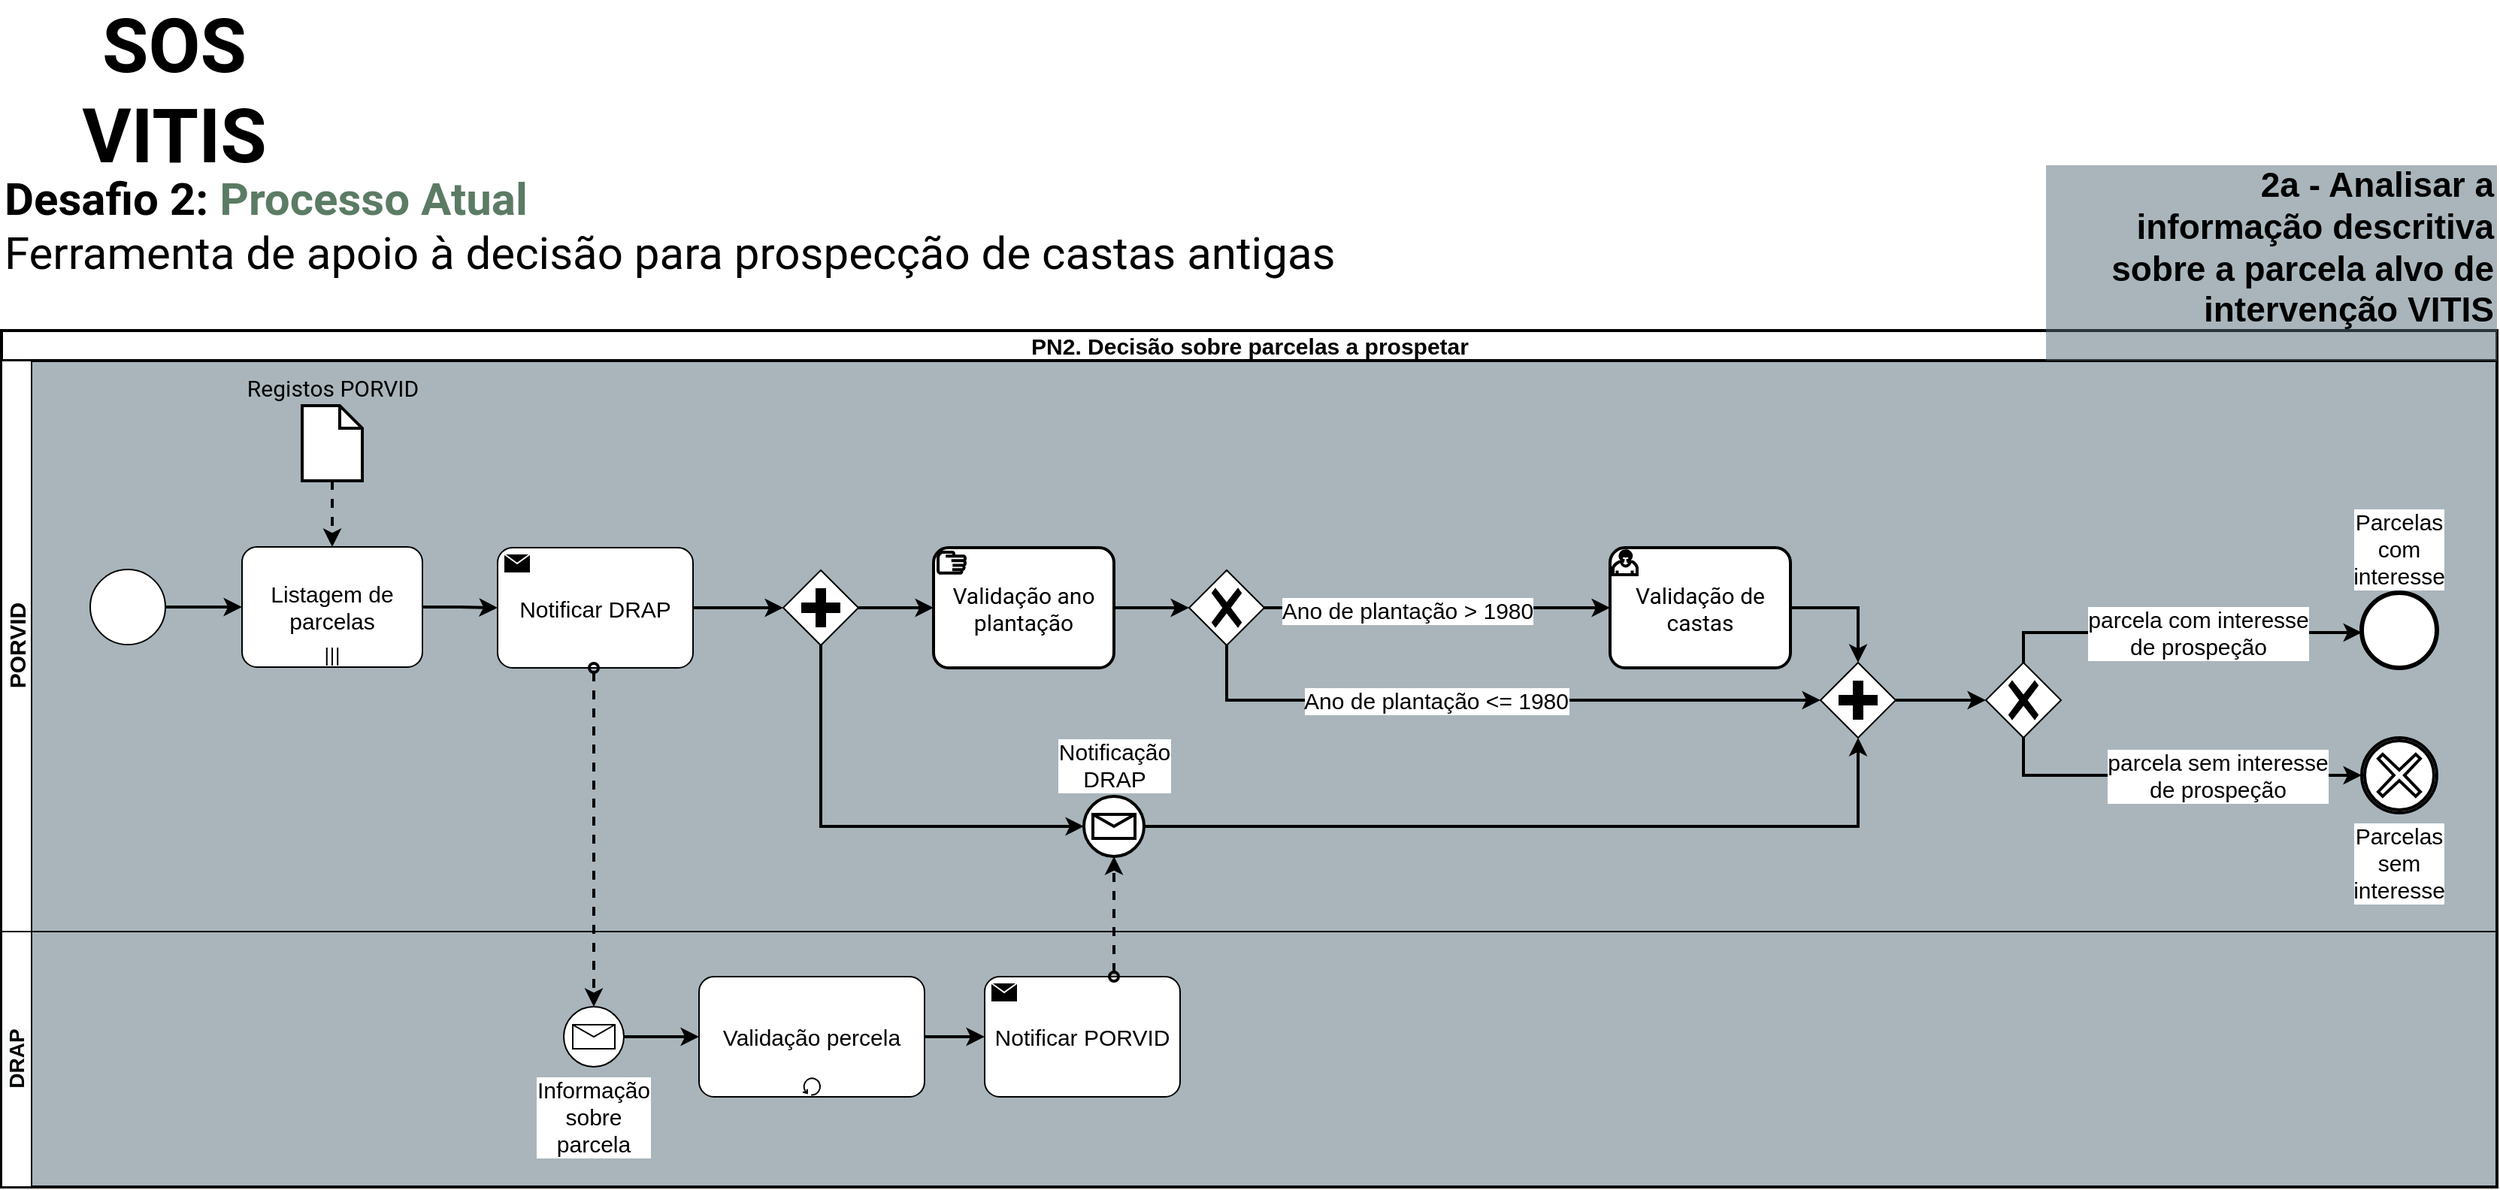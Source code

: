 <mxfile compressed="false" version="15.8.7" type="device">
  <diagram id="prtHgNgQTEPvFCAcTncT" name="Processos Alto Nível">
    <mxGraphModel dx="3108" dy="1814" grid="1" gridSize="10" guides="1" tooltips="1" connect="1" arrows="1" fold="1" page="1" pageScale="1" pageWidth="827" pageHeight="1169" math="0" shadow="0">
      <root>
        <mxCell id="0" />
        <mxCell id="1" parent="0" />
        <mxCell id="S9uaVLwE42Bdewrq16Cx-61" value="" style="rounded=0;whiteSpace=wrap;html=1;labelBackgroundColor=none;fontSize=20;strokeWidth=2;fillColor=#546d78;gradientDirection=south;dashed=1;strokeColor=none;opacity=50;" parent="1" vertex="1">
          <mxGeometry x="60" y="260" width="1640" height="550" as="geometry" />
        </mxCell>
        <mxCell id="NLFkMVxidJrpuLbfi5vq-1" value="&lt;b&gt;Desafio 2: &lt;font color=&quot;#5b7b65&quot;&gt;Processo Atual&lt;/font&gt;&lt;/b&gt;&lt;br&gt;Ferramenta de apoio à decisão para prospecção de castas antigas" style="text;html=1;strokeColor=none;fillColor=none;align=left;verticalAlign=middle;whiteSpace=wrap;rounded=0;fontSize=30;fontFamily=Roboto;fontSource=https%3A%2F%2Ffonts.googleapis.com%2Fcss%3Ffamily%3DRoboto;" parent="1" vertex="1">
          <mxGeometry x="40" y="120" width="1060" height="100" as="geometry" />
        </mxCell>
        <mxCell id="8Ae6zeDYgx-UutW48Nks-54" value="&lt;font style=&quot;font-size: 50px;&quot;&gt;&lt;b style=&quot;font-size: 50px;&quot;&gt;SOS VITIS&lt;/b&gt;&lt;/font&gt;" style="text;html=1;strokeColor=none;fillColor=none;align=center;verticalAlign=middle;whiteSpace=wrap;rounded=0;fontFamily=Roboto;fontSize=50;fontColor=#000000;fontSource=https%3A%2F%2Ffonts.googleapis.com%2Fcss%3Ffamily%3DRoboto;" parent="1" vertex="1">
          <mxGeometry x="40" y="40" width="230" height="80" as="geometry" />
        </mxCell>
        <mxCell id="S9uaVLwE42Bdewrq16Cx-104" value="&lt;span style=&quot;font-size: 15px ; background-color: rgb(255 , 255 , 255)&quot;&gt;PN2.&amp;nbsp;&lt;/span&gt;&lt;span style=&quot;font-size: 15px&quot;&gt;Decisão sobre parcelas a prospetar&lt;/span&gt;" style="swimlane;html=1;childLayout=stackLayout;resizeParent=1;resizeParentMax=0;horizontal=1;startSize=20;horizontalStack=0;strokeWidth=2;" parent="1" vertex="1">
          <mxGeometry x="40" y="240" width="1660" height="570" as="geometry">
            <mxRectangle x="40" y="1730" width="250" height="20" as="alternateBounds" />
          </mxGeometry>
        </mxCell>
        <mxCell id="S9uaVLwE42Bdewrq16Cx-105" value="&lt;span style=&quot;font-size: 15px&quot;&gt;PORVID&lt;/span&gt;" style="swimlane;html=1;startSize=20;horizontal=0;" parent="S9uaVLwE42Bdewrq16Cx-104" vertex="1">
          <mxGeometry y="20" width="1660" height="380" as="geometry" />
        </mxCell>
        <mxCell id="S9uaVLwE42Bdewrq16Cx-106" style="edgeStyle=orthogonalEdgeStyle;rounded=0;orthogonalLoop=1;jettySize=auto;html=1;fontSize=15;endArrow=classic;endFill=1;strokeWidth=2;" parent="S9uaVLwE42Bdewrq16Cx-105" source="S9uaVLwE42Bdewrq16Cx-107" target="S9uaVLwE42Bdewrq16Cx-113" edge="1">
          <mxGeometry relative="1" as="geometry" />
        </mxCell>
        <mxCell id="S9uaVLwE42Bdewrq16Cx-107" value="" style="points=[[0.145,0.145,0],[0.5,0,0],[0.855,0.145,0],[1,0.5,0],[0.855,0.855,0],[0.5,1,0],[0.145,0.855,0],[0,0.5,0]];shape=mxgraph.bpmn.event;html=1;verticalLabelPosition=bottom;labelBackgroundColor=#ffffff;verticalAlign=top;align=center;perimeter=ellipsePerimeter;outlineConnect=0;aspect=fixed;outline=standard;symbol=general;" parent="S9uaVLwE42Bdewrq16Cx-105" vertex="1">
          <mxGeometry x="59" y="139" width="50" height="50" as="geometry" />
        </mxCell>
        <mxCell id="S9uaVLwE42Bdewrq16Cx-112" style="edgeStyle=orthogonalEdgeStyle;rounded=0;orthogonalLoop=1;jettySize=auto;html=1;strokeWidth=2;" parent="S9uaVLwE42Bdewrq16Cx-105" source="S9uaVLwE42Bdewrq16Cx-113" target="S9uaVLwE42Bdewrq16Cx-120" edge="1">
          <mxGeometry relative="1" as="geometry" />
        </mxCell>
        <mxCell id="S9uaVLwE42Bdewrq16Cx-113" value="Listagem de parcelas" style="points=[[0.25,0,0],[0.5,0,0],[0.75,0,0],[1,0.25,0],[1,0.5,0],[1,0.75,0],[0.75,1,0],[0.5,1,0],[0.25,1,0],[0,0.75,0],[0,0.5,0],[0,0.25,0]];shape=mxgraph.bpmn.task;whiteSpace=wrap;rectStyle=rounded;size=10;taskMarker=abstract;isLoopMultiParallel=1;fontSize=15;" parent="S9uaVLwE42Bdewrq16Cx-105" vertex="1">
          <mxGeometry x="160" y="124" width="120" height="80" as="geometry" />
        </mxCell>
        <mxCell id="S9uaVLwE42Bdewrq16Cx-114" style="edgeStyle=orthogonalEdgeStyle;rounded=0;orthogonalLoop=1;jettySize=auto;html=1;strokeWidth=2;" parent="S9uaVLwE42Bdewrq16Cx-105" source="S9uaVLwE42Bdewrq16Cx-115" target="S9uaVLwE42Bdewrq16Cx-122" edge="1">
          <mxGeometry relative="1" as="geometry">
            <mxPoint x="810" y="590" as="targetPoint" />
          </mxGeometry>
        </mxCell>
        <mxCell id="S9uaVLwE42Bdewrq16Cx-115" value="Notificação&lt;br&gt;DRAP" style="points=[[0.145,0.145,0],[0.5,0,0],[0.855,0.145,0],[1,0.5,0],[0.855,0.855,0],[0.5,1,0],[0.145,0.855,0],[0,0.5,0]];shape=mxgraph.bpmn.event;html=1;verticalLabelPosition=top;labelBackgroundColor=#ffffff;verticalAlign=bottom;align=center;perimeter=ellipsePerimeter;outlineConnect=0;aspect=fixed;outline=standard;symbol=message;fontSize=15;strokeWidth=2;labelPosition=center;" parent="S9uaVLwE42Bdewrq16Cx-105" vertex="1">
          <mxGeometry x="720" y="290" width="40" height="40" as="geometry" />
        </mxCell>
        <mxCell id="S9uaVLwE42Bdewrq16Cx-117" style="edgeStyle=orthogonalEdgeStyle;rounded=0;orthogonalLoop=1;jettySize=auto;html=1;strokeWidth=2;" parent="S9uaVLwE42Bdewrq16Cx-105" source="S9uaVLwE42Bdewrq16Cx-118" target="S9uaVLwE42Bdewrq16Cx-115" edge="1">
          <mxGeometry relative="1" as="geometry">
            <Array as="points">
              <mxPoint x="545" y="310" />
            </Array>
          </mxGeometry>
        </mxCell>
        <mxCell id="S9uaVLwE42Bdewrq16Cx-118" value="" style="points=[[0.25,0.25,0],[0.5,0,0],[0.75,0.25,0],[1,0.5,0],[0.75,0.75,0],[0.5,1,0],[0.25,0.75,0],[0,0.5,0]];shape=mxgraph.bpmn.gateway2;html=1;verticalLabelPosition=bottom;labelBackgroundColor=#ffffff;verticalAlign=top;align=center;perimeter=rhombusPerimeter;outlineConnect=0;outline=none;symbol=none;gwType=parallel;labelBorderColor=none;" parent="S9uaVLwE42Bdewrq16Cx-105" vertex="1">
          <mxGeometry x="520" y="139.5" width="50" height="50" as="geometry" />
        </mxCell>
        <mxCell id="S9uaVLwE42Bdewrq16Cx-119" style="edgeStyle=orthogonalEdgeStyle;rounded=0;orthogonalLoop=1;jettySize=auto;html=1;strokeWidth=2;" parent="S9uaVLwE42Bdewrq16Cx-105" source="S9uaVLwE42Bdewrq16Cx-120" target="S9uaVLwE42Bdewrq16Cx-118" edge="1">
          <mxGeometry relative="1" as="geometry" />
        </mxCell>
        <mxCell id="S9uaVLwE42Bdewrq16Cx-120" value="Notificar DRAP" style="points=[[0.25,0,0],[0.5,0,0],[0.75,0,0],[1,0.25,0],[1,0.5,0],[1,0.75,0],[0.75,1,0],[0.5,1,0],[0.25,1,0],[0,0.75,0],[0,0.5,0],[0,0.25,0]];shape=mxgraph.bpmn.task;whiteSpace=wrap;rectStyle=rounded;size=10;taskMarker=send;rounded=0;shadow=0;glass=0;sketch=0;fontSize=15;align=center;verticalAlign=middle;html=1;" parent="S9uaVLwE42Bdewrq16Cx-105" vertex="1">
          <mxGeometry x="330" y="124.5" width="130" height="80" as="geometry" />
        </mxCell>
        <mxCell id="S9uaVLwE42Bdewrq16Cx-121" style="edgeStyle=orthogonalEdgeStyle;rounded=0;orthogonalLoop=1;jettySize=auto;html=1;strokeWidth=2;" parent="S9uaVLwE42Bdewrq16Cx-105" source="S9uaVLwE42Bdewrq16Cx-122" target="S9uaVLwE42Bdewrq16Cx-123" edge="1">
          <mxGeometry relative="1" as="geometry" />
        </mxCell>
        <mxCell id="S9uaVLwE42Bdewrq16Cx-122" value="" style="points=[[0.25,0.25,0],[0.5,0,0],[0.75,0.25,0],[1,0.5,0],[0.75,0.75,0],[0.5,1,0],[0.25,0.75,0],[0,0.5,0]];shape=mxgraph.bpmn.gateway2;html=1;verticalLabelPosition=bottom;labelBackgroundColor=#ffffff;verticalAlign=top;align=center;perimeter=rhombusPerimeter;outlineConnect=0;outline=none;symbol=none;gwType=parallel;labelBorderColor=none;" parent="S9uaVLwE42Bdewrq16Cx-105" vertex="1">
          <mxGeometry x="1210" y="201" width="50" height="50" as="geometry" />
        </mxCell>
        <mxCell id="S9uaVLwE42Bdewrq16Cx-123" value="" style="points=[[0.25,0.25,0],[0.5,0,0],[0.75,0.25,0],[1,0.5,0],[0.75,0.75,0],[0.5,1,0],[0.25,0.75,0],[0,0.5,0]];shape=mxgraph.bpmn.gateway2;html=1;verticalLabelPosition=bottom;labelBackgroundColor=#ffffff;verticalAlign=top;align=center;perimeter=rhombusPerimeter;outlineConnect=0;outline=none;symbol=none;gwType=exclusive;rounded=0;shadow=0;glass=0;sketch=0;fontSize=15;" parent="S9uaVLwE42Bdewrq16Cx-105" vertex="1">
          <mxGeometry x="1320" y="201" width="50" height="50" as="geometry" />
        </mxCell>
        <mxCell id="S9uaVLwE42Bdewrq16Cx-124" style="edgeStyle=orthogonalEdgeStyle;rounded=0;orthogonalLoop=1;jettySize=auto;html=1;fontSize=15;endArrow=classic;endFill=1;strokeWidth=2;" parent="S9uaVLwE42Bdewrq16Cx-105" source="S9uaVLwE42Bdewrq16Cx-123" target="S9uaVLwE42Bdewrq16Cx-137" edge="1">
          <mxGeometry relative="1" as="geometry">
            <mxPoint x="1718" y="330" as="targetPoint" />
            <Array as="points">
              <mxPoint x="1345" y="276" />
            </Array>
          </mxGeometry>
        </mxCell>
        <mxCell id="S9uaVLwE42Bdewrq16Cx-125" value="parcela sem interesse&lt;br&gt;de prospeção" style="edgeLabel;html=1;align=center;verticalAlign=middle;resizable=0;points=[];fontSize=15;" parent="S9uaVLwE42Bdewrq16Cx-124" vertex="1" connectable="0">
          <mxGeometry x="0.146" y="6" relative="1" as="geometry">
            <mxPoint x="10" y="6" as="offset" />
          </mxGeometry>
        </mxCell>
        <mxCell id="S9uaVLwE42Bdewrq16Cx-126" value="parcela com interesse&lt;br&gt;de prospeção" style="edgeStyle=orthogonalEdgeStyle;rounded=0;orthogonalLoop=1;jettySize=auto;html=1;fontSize=15;endArrow=classic;endFill=1;strokeWidth=2;" parent="S9uaVLwE42Bdewrq16Cx-105" source="S9uaVLwE42Bdewrq16Cx-123" target="S9uaVLwE42Bdewrq16Cx-136" edge="1">
          <mxGeometry x="0.102" relative="1" as="geometry">
            <Array as="points">
              <mxPoint x="1345" y="181" />
            </Array>
            <mxPoint x="1610.0" y="181" as="targetPoint" />
            <mxPoint x="1" as="offset" />
          </mxGeometry>
        </mxCell>
        <mxCell id="S9uaVLwE42Bdewrq16Cx-127" value="" style="points=[[0.25,0.25,0],[0.5,0,0],[0.75,0.25,0],[1,0.5,0],[0.75,0.75,0],[0.5,1,0],[0.25,0.75,0],[0,0.5,0]];shape=mxgraph.bpmn.gateway2;html=1;verticalLabelPosition=bottom;labelBackgroundColor=#ffffff;verticalAlign=top;align=center;perimeter=rhombusPerimeter;outlineConnect=0;outline=none;symbol=none;gwType=exclusive;rounded=0;shadow=0;glass=0;sketch=0;fontSize=15;" parent="S9uaVLwE42Bdewrq16Cx-105" vertex="1">
          <mxGeometry x="790" y="139.5" width="50" height="50" as="geometry" />
        </mxCell>
        <mxCell id="S9uaVLwE42Bdewrq16Cx-128" style="edgeStyle=orthogonalEdgeStyle;rounded=0;orthogonalLoop=1;jettySize=auto;html=1;strokeWidth=2;" parent="S9uaVLwE42Bdewrq16Cx-105" source="S9uaVLwE42Bdewrq16Cx-154" target="S9uaVLwE42Bdewrq16Cx-122" edge="1">
          <mxGeometry relative="1" as="geometry">
            <Array as="points">
              <mxPoint x="1235" y="164" />
            </Array>
            <mxPoint x="1191" y="164.5" as="sourcePoint" />
          </mxGeometry>
        </mxCell>
        <mxCell id="S9uaVLwE42Bdewrq16Cx-130" style="edgeStyle=orthogonalEdgeStyle;rounded=0;orthogonalLoop=1;jettySize=auto;html=1;endArrow=classic;endFill=1;strokeWidth=2;" parent="S9uaVLwE42Bdewrq16Cx-105" source="S9uaVLwE42Bdewrq16Cx-127" target="S9uaVLwE42Bdewrq16Cx-122" edge="1">
          <mxGeometry relative="1" as="geometry">
            <mxPoint x="1220" y="310.5" as="targetPoint" />
            <Array as="points">
              <mxPoint x="815" y="226" />
            </Array>
          </mxGeometry>
        </mxCell>
        <mxCell id="S9uaVLwE42Bdewrq16Cx-131" value="&lt;span style=&quot;font-size: 15px&quot;&gt;Ano de plantação &amp;lt;= 1980&lt;/span&gt;" style="edgeLabel;html=1;align=center;verticalAlign=middle;resizable=0;points=[];" parent="S9uaVLwE42Bdewrq16Cx-130" vertex="1" connectable="0">
          <mxGeometry x="0.055" y="-2" relative="1" as="geometry">
            <mxPoint x="-52" y="-2" as="offset" />
          </mxGeometry>
        </mxCell>
        <mxCell id="S9uaVLwE42Bdewrq16Cx-134" style="edgeStyle=orthogonalEdgeStyle;rounded=0;orthogonalLoop=1;jettySize=auto;html=1;endArrow=classic;endFill=1;strokeWidth=2;" parent="S9uaVLwE42Bdewrq16Cx-105" source="S9uaVLwE42Bdewrq16Cx-127" target="S9uaVLwE42Bdewrq16Cx-154" edge="1">
          <mxGeometry relative="1" as="geometry">
            <mxPoint x="1071" y="130" as="targetPoint" />
            <Array as="points" />
          </mxGeometry>
        </mxCell>
        <mxCell id="S9uaVLwE42Bdewrq16Cx-135" value="&lt;font style=&quot;font-size: 15px&quot;&gt;Ano de plantação &amp;gt; 1980&lt;/font&gt;" style="edgeLabel;html=1;align=center;verticalAlign=middle;resizable=0;points=[];" parent="S9uaVLwE42Bdewrq16Cx-134" vertex="1" connectable="0">
          <mxGeometry x="-0.429" y="2" relative="1" as="geometry">
            <mxPoint x="29" y="3" as="offset" />
          </mxGeometry>
        </mxCell>
        <mxCell id="S9uaVLwE42Bdewrq16Cx-136" value="Parcelas com interesse" style="points=[[0.145,0.145,0],[0.5,0,0],[0.855,0.145,0],[1,0.5,0],[0.855,0.855,0],[0.5,1,0],[0.145,0.855,0],[0,0.5,0]];shape=mxgraph.bpmn.event;html=1;verticalLabelPosition=top;labelBackgroundColor=#ffffff;verticalAlign=bottom;align=center;perimeter=ellipsePerimeter;outlineConnect=0;aspect=fixed;outline=end;symbol=terminate2;rounded=0;shadow=0;glass=0;sketch=0;fontSize=15;labelBorderColor=none;whiteSpace=wrap;labelPosition=center;" parent="S9uaVLwE42Bdewrq16Cx-105" vertex="1">
          <mxGeometry x="1570" y="154.5" width="50" height="50" as="geometry" />
        </mxCell>
        <mxCell id="S9uaVLwE42Bdewrq16Cx-137" value="Parcelas sem interesse" style="points=[[0.145,0.145,0],[0.5,0,0],[0.855,0.145,0],[1,0.5,0],[0.855,0.855,0],[0.5,1,0],[0.145,0.855,0],[0,0.5,0]];shape=mxgraph.bpmn.event;html=1;verticalLabelPosition=bottom;labelBackgroundColor=#ffffff;verticalAlign=top;align=center;perimeter=ellipsePerimeter;outlineConnect=0;aspect=fixed;outline=boundInt;symbol=cancel;fontSize=15;strokeWidth=2;whiteSpace=wrap;" parent="S9uaVLwE42Bdewrq16Cx-105" vertex="1">
          <mxGeometry x="1570" y="251" width="50" height="50" as="geometry" />
        </mxCell>
        <mxCell id="S9uaVLwE42Bdewrq16Cx-154" value="Validação de castas" style="points=[[0.25,0,0],[0.5,0,0],[0.75,0,0],[1,0.25,0],[1,0.5,0],[1,0.75,0],[0.75,1,0],[0.5,1,0],[0.25,1,0],[0,0.75,0],[0,0.5,0],[0,0.25,0]];shape=mxgraph.bpmn.task;whiteSpace=wrap;rectStyle=rounded;size=10;taskMarker=user;fontFamily=Roboto;fontSource=https%3A%2F%2Ffonts.googleapis.com%2Fcss%3Ffamily%3DRoboto;fontSize=15;fontColor=#000000;strokeColor=default;strokeWidth=2;fillColor=default;gradientColor=none;" parent="S9uaVLwE42Bdewrq16Cx-105" vertex="1">
          <mxGeometry x="1070" y="124.5" width="120" height="80" as="geometry" />
        </mxCell>
        <mxCell id="S9uaVLwE42Bdewrq16Cx-156" style="edgeStyle=orthogonalEdgeStyle;rounded=0;jumpStyle=arc;orthogonalLoop=1;jettySize=auto;html=1;fontFamily=Roboto;fontSource=https%3A%2F%2Ffonts.googleapis.com%2Fcss%3Ffamily%3DRoboto;fontSize=15;fontColor=#000000;startArrow=none;startFill=0;endArrow=classic;endFill=1;strokeWidth=2;dashed=1;" parent="S9uaVLwE42Bdewrq16Cx-105" source="S9uaVLwE42Bdewrq16Cx-155" target="S9uaVLwE42Bdewrq16Cx-113" edge="1">
          <mxGeometry relative="1" as="geometry" />
        </mxCell>
        <mxCell id="S9uaVLwE42Bdewrq16Cx-155" value="Registos PORVID" style="shape=mxgraph.bpmn.data;labelPosition=center;verticalLabelPosition=top;align=center;verticalAlign=bottom;size=15;fontFamily=Roboto;fontSource=https%3A%2F%2Ffonts.googleapis.com%2Fcss%3Ffamily%3DRoboto;fontSize=15;fontColor=#000000;strokeColor=default;strokeWidth=2;fillColor=default;gradientColor=none;html=1;" parent="S9uaVLwE42Bdewrq16Cx-105" vertex="1">
          <mxGeometry x="200" y="30" width="40" height="50" as="geometry" />
        </mxCell>
        <mxCell id="S9uaVLwE42Bdewrq16Cx-145" value="&lt;span style=&quot;font-size: 14px ; background-color: rgb(248 , 249 , 250)&quot;&gt;DRAP&lt;/span&gt;" style="swimlane;html=1;startSize=20;horizontal=0;" parent="S9uaVLwE42Bdewrq16Cx-104" vertex="1">
          <mxGeometry y="400" width="1660" height="170" as="geometry" />
        </mxCell>
        <mxCell id="S9uaVLwE42Bdewrq16Cx-146" value="Notificar PORVID" style="points=[[0.25,0,0],[0.5,0,0],[0.75,0,0],[1,0.25,0],[1,0.5,0],[1,0.75,0],[0.75,1,0],[0.5,1,0],[0.25,1,0],[0,0.75,0],[0,0.5,0],[0,0.25,0]];shape=mxgraph.bpmn.task;whiteSpace=wrap;rectStyle=rounded;size=10;taskMarker=send;rounded=0;shadow=0;glass=0;sketch=0;fontSize=15;align=center;verticalAlign=middle;html=1;" parent="S9uaVLwE42Bdewrq16Cx-145" vertex="1">
          <mxGeometry x="654" y="30" width="130" height="80" as="geometry" />
        </mxCell>
        <mxCell id="S9uaVLwE42Bdewrq16Cx-147" style="edgeStyle=orthogonalEdgeStyle;rounded=0;orthogonalLoop=1;jettySize=auto;html=1;fontSize=15;startArrow=none;startFill=0;endArrow=classic;endFill=1;strokeWidth=2;" parent="S9uaVLwE42Bdewrq16Cx-145" source="S9uaVLwE42Bdewrq16Cx-148" target="S9uaVLwE42Bdewrq16Cx-146" edge="1">
          <mxGeometry relative="1" as="geometry">
            <mxPoint x="239.0" y="-3380" as="sourcePoint" />
          </mxGeometry>
        </mxCell>
        <mxCell id="S9uaVLwE42Bdewrq16Cx-148" value="Validação percela" style="points=[[0.25,0,0],[0.5,0,0],[0.75,0,0],[1,0.25,0],[1,0.5,0],[1,0.75,0],[0.75,1,0],[0.5,1,0],[0.25,1,0],[0,0.75,0],[0,0.5,0],[0,0.25,0]];shape=mxgraph.bpmn.task;whiteSpace=wrap;rectStyle=rounded;size=10;taskMarker=abstract;isLoopStandard=1;fillColor=default;fontSize=15;" parent="S9uaVLwE42Bdewrq16Cx-145" vertex="1">
          <mxGeometry x="464" y="30" width="150" height="80" as="geometry" />
        </mxCell>
        <mxCell id="S9uaVLwE42Bdewrq16Cx-149" style="edgeStyle=orthogonalEdgeStyle;rounded=0;jumpStyle=arc;orthogonalLoop=1;jettySize=auto;html=1;labelBackgroundColor=default;fontSize=15;startArrow=none;startFill=0;endArrow=classic;endFill=1;strokeWidth=2;" parent="S9uaVLwE42Bdewrq16Cx-145" source="S9uaVLwE42Bdewrq16Cx-150" target="S9uaVLwE42Bdewrq16Cx-148" edge="1">
          <mxGeometry relative="1" as="geometry" />
        </mxCell>
        <mxCell id="S9uaVLwE42Bdewrq16Cx-150" value="&lt;font face=&quot;arial, sans-serif&quot;&gt;Informação sobre parcela&lt;br&gt;&lt;/font&gt;" style="points=[[0.145,0.145,0],[0.5,0,0],[0.855,0.145,0],[1,0.5,0],[0.855,0.855,0],[0.5,1,0],[0.145,0.855,0],[0,0.5,0]];shape=mxgraph.bpmn.event;html=1;verticalLabelPosition=bottom;labelBackgroundColor=#ffffff;verticalAlign=top;align=center;perimeter=ellipsePerimeter;outlineConnect=0;aspect=fixed;outline=standard;symbol=message;rounded=0;shadow=0;glass=0;sketch=0;fontSize=15;whiteSpace=wrap;" parent="S9uaVLwE42Bdewrq16Cx-145" vertex="1">
          <mxGeometry x="374" y="50" width="40" height="40" as="geometry" />
        </mxCell>
        <mxCell id="S9uaVLwE42Bdewrq16Cx-151" style="edgeStyle=orthogonalEdgeStyle;rounded=0;jumpStyle=arc;orthogonalLoop=1;jettySize=auto;html=1;dashed=1;labelBackgroundColor=default;fontSize=15;startArrow=oval;startFill=0;endArrow=classic;endFill=1;strokeWidth=2;" parent="S9uaVLwE42Bdewrq16Cx-104" source="S9uaVLwE42Bdewrq16Cx-146" target="S9uaVLwE42Bdewrq16Cx-115" edge="1">
          <mxGeometry relative="1" as="geometry">
            <Array as="points">
              <mxPoint x="740" y="420" />
              <mxPoint x="740" y="420" />
            </Array>
            <mxPoint x="550" y="500" as="targetPoint" />
          </mxGeometry>
        </mxCell>
        <mxCell id="S9uaVLwE42Bdewrq16Cx-152" style="edgeStyle=orthogonalEdgeStyle;rounded=0;jumpStyle=arc;orthogonalLoop=1;jettySize=auto;html=1;labelBackgroundColor=default;fontSize=15;startArrow=oval;startFill=0;endArrow=classic;endFill=1;strokeWidth=2;dashed=1;" parent="S9uaVLwE42Bdewrq16Cx-104" source="S9uaVLwE42Bdewrq16Cx-120" target="S9uaVLwE42Bdewrq16Cx-150" edge="1">
          <mxGeometry relative="1" as="geometry">
            <Array as="points">
              <mxPoint x="394" y="390" />
              <mxPoint x="394" y="390" />
            </Array>
            <mxPoint x="220" y="370" as="sourcePoint" />
          </mxGeometry>
        </mxCell>
        <mxCell id="8Ae6zeDYgx-UutW48Nks-50" value="" style="rounded=0;whiteSpace=wrap;html=1;labelBackgroundColor=none;fontSize=20;strokeWidth=2;fillColor=#546d78;gradientDirection=south;dashed=1;strokeColor=none;opacity=50;" parent="1" vertex="1">
          <mxGeometry x="1400" y="130" width="300" height="130" as="geometry" />
        </mxCell>
        <mxCell id="8Ae6zeDYgx-UutW48Nks-24" value="&lt;span style=&quot;font-size: 23px&quot;&gt;2a - Analisar a informação descritiva sobre a parcela alvo de intervenção VITIS&lt;/span&gt;" style="rounded=0;whiteSpace=wrap;html=1;fontSize=20;fontColor=#000000;strokeColor=none;fillColor=none;opacity=50;fontStyle=1;strokeWidth=2;fontFamily=Helvetica;align=right;" parent="1" vertex="1">
          <mxGeometry x="1430" y="140" width="270" height="90" as="geometry" />
        </mxCell>
        <mxCell id="w84bxeX1_4bTFo4KzlCm-1" value="&lt;span&gt;Validação ano plantação&lt;/span&gt;" style="points=[[0.25,0,0],[0.5,0,0],[0.75,0,0],[1,0.25,0],[1,0.5,0],[1,0.75,0],[0.75,1,0],[0.5,1,0],[0.25,1,0],[0,0.75,0],[0,0.5,0],[0,0.25,0]];shape=mxgraph.bpmn.task;whiteSpace=wrap;rectStyle=rounded;size=10;taskMarker=manual;fontFamily=Roboto;fontSource=https%3A%2F%2Ffonts.googleapis.com%2Fcss%3Ffamily%3DRoboto;fontSize=15;fontColor=#000000;strokeColor=default;strokeWidth=2;fillColor=default;gradientColor=none;html=1;" parent="1" vertex="1">
          <mxGeometry x="660" y="384.5" width="120" height="80" as="geometry" />
        </mxCell>
        <mxCell id="S9uaVLwE42Bdewrq16Cx-116" style="edgeStyle=orthogonalEdgeStyle;rounded=0;orthogonalLoop=1;jettySize=auto;html=1;strokeWidth=2;" parent="1" source="S9uaVLwE42Bdewrq16Cx-118" target="w84bxeX1_4bTFo4KzlCm-1" edge="1">
          <mxGeometry relative="1" as="geometry">
            <mxPoint x="660" y="424.5" as="targetPoint" />
            <Array as="points" />
          </mxGeometry>
        </mxCell>
        <mxCell id="S9uaVLwE42Bdewrq16Cx-132" style="edgeStyle=orthogonalEdgeStyle;rounded=0;orthogonalLoop=1;jettySize=auto;html=1;strokeWidth=2;" parent="1" source="w84bxeX1_4bTFo4KzlCm-1" target="S9uaVLwE42Bdewrq16Cx-127" edge="1">
          <mxGeometry relative="1" as="geometry">
            <mxPoint x="780" y="424.5" as="sourcePoint" />
          </mxGeometry>
        </mxCell>
      </root>
    </mxGraphModel>
  </diagram>
</mxfile>
